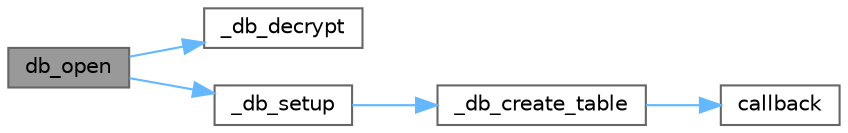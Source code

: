 digraph "db_open"
{
 // LATEX_PDF_SIZE
  bgcolor="transparent";
  edge [fontname=Helvetica,fontsize=10,labelfontname=Helvetica,labelfontsize=10];
  node [fontname=Helvetica,fontsize=10,shape=box,height=0.2,width=0.4];
  rankdir="LR";
  Node1 [id="Node000001",label="db_open",height=0.2,width=0.4,color="gray40", fillcolor="grey60", style="filled", fontcolor="black",tooltip="Opens a database connection with a password."];
  Node1 -> Node2 [id="edge1_Node000001_Node000002",color="steelblue1",style="solid",tooltip=" "];
  Node2 [id="Node000002",label="_db_decrypt",height=0.2,width=0.4,color="grey40", fillcolor="white", style="filled",URL="$db__manager_8c.html#a858521d290aceedd44233a156c7d9ec2",tooltip="Decrypts the database using the provided password."];
  Node1 -> Node3 [id="edge2_Node000001_Node000003",color="steelblue1",style="solid",tooltip=" "];
  Node3 [id="Node000003",label="_db_setup",height=0.2,width=0.4,color="grey40", fillcolor="white", style="filled",URL="$db__manager_8c.html#a14c52d471dcea73205f58108b05f79be",tooltip="Sets up the initial database schema. For internal use."];
  Node3 -> Node4 [id="edge3_Node000003_Node000004",color="steelblue1",style="solid",tooltip=" "];
  Node4 [id="Node000004",label="_db_create_table",height=0.2,width=0.4,color="grey40", fillcolor="white", style="filled",URL="$db__manager_8c.html#a27d7ae2f91fe9eab048c401a30f3954f",tooltip="Creates a table in the database. For internal use."];
  Node4 -> Node5 [id="edge4_Node000004_Node000005",color="steelblue1",style="solid",tooltip=" "];
  Node5 [id="Node000005",label="callback",height=0.2,width=0.4,color="grey40", fillcolor="white", style="filled",URL="$db__manager_8c.html#ae5029c6714b7b77296aa2096b846b6be",tooltip=" "];
}
